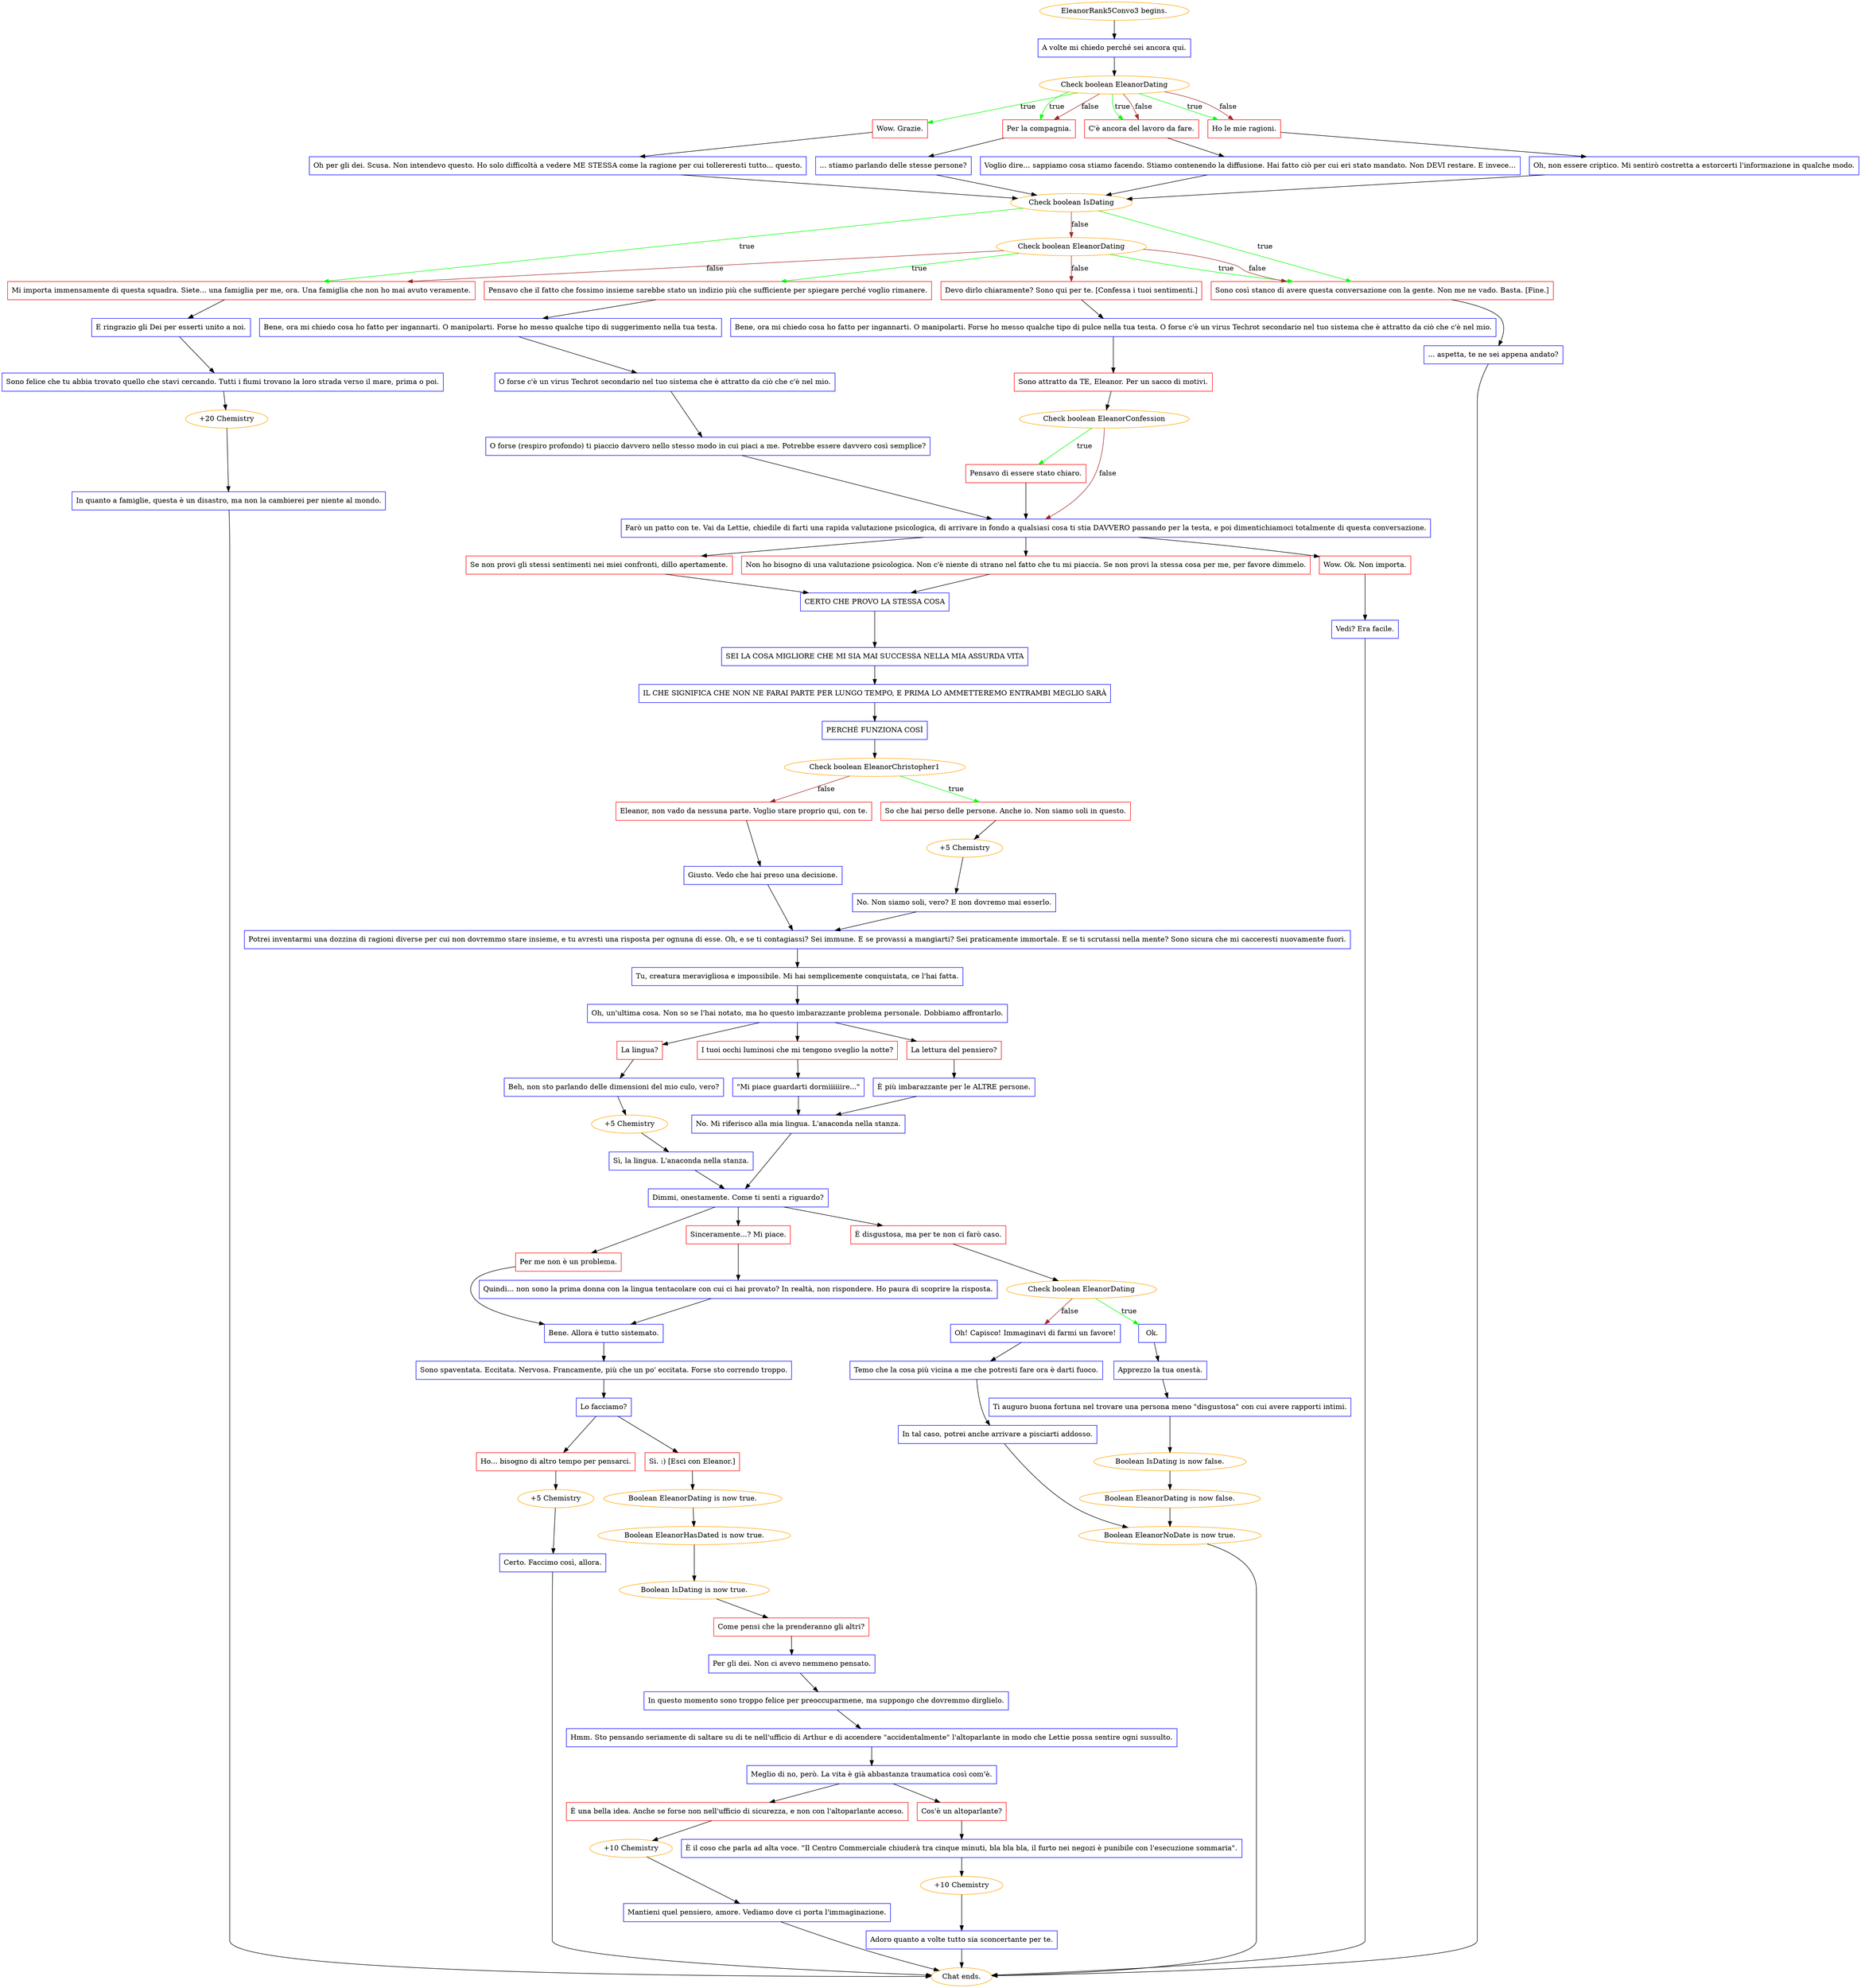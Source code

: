 digraph {
	"EleanorRank5Convo3 begins." [color=orange];
		"EleanorRank5Convo3 begins." -> j1385726497;
	j1385726497 [label="A volte mi chiedo perché sei ancora qui.",shape=box,color=blue];
		j1385726497 -> j1105820008;
	j1105820008 [label="Check boolean EleanorDating",color=orange];
		j1105820008 -> j3217967880 [label=true,color=green];
		j1105820008 -> j2527332778 [label=true,color=green];
		j1105820008 -> j4252606351 [label=true,color=green];
		j1105820008 -> j372785342 [label=true,color=green];
		j1105820008 -> j2527332778 [label=false,color=brown];
		j1105820008 -> j4252606351 [label=false,color=brown];
		j1105820008 -> j372785342 [label=false,color=brown];
	j3217967880 [label="Wow. Grazie.",shape=box,color=red];
		j3217967880 -> j1112385514;
	j2527332778 [label="Per la compagnia.",shape=box,color=red];
		j2527332778 -> j541988362;
	j4252606351 [label="C'è ancora del lavoro da fare.",shape=box,color=red];
		j4252606351 -> j3119332513;
	j372785342 [label="Ho le mie ragioni.",shape=box,color=red];
		j372785342 -> j1323341869;
	j1112385514 [label="Oh per gli dei. Scusa. Non intendevo questo. Ho solo difficoltà a vedere ME STESSA come la ragione per cui tollereresti tutto... questo.",shape=box,color=blue];
		j1112385514 -> j948818843;
	j541988362 [label="... stiamo parlando delle stesse persone?",shape=box,color=blue];
		j541988362 -> j948818843;
	j3119332513 [label="Voglio dire… sappiamo cosa stiamo facendo. Stiamo contenendo la diffusione. Hai fatto ciò per cui eri stato mandato. Non DEVI restare. E invece…",shape=box,color=blue];
		j3119332513 -> j948818843;
	j1323341869 [label="Oh, non essere criptico. Mi sentirò costretta a estorcerti l'informazione in qualche modo.",shape=box,color=blue];
		j1323341869 -> j948818843;
	j948818843 [label="Check boolean IsDating",color=orange];
		j948818843 -> j3225791957 [label=true,color=green];
		j948818843 -> j2339020409 [label=true,color=green];
		j948818843 -> j125273988 [label=false,color=brown];
	j3225791957 [label="Sono così stanco di avere questa conversazione con la gente. Non me ne vado. Basta. [Fine.]",shape=box,color=red];
		j3225791957 -> j1964622974;
	j2339020409 [label="Mi importa immensamente di questa squadra. Siete... una famiglia per me, ora. Una famiglia che non ho mai avuto veramente.",shape=box,color=red];
		j2339020409 -> j802228042;
	j125273988 [label="Check boolean EleanorDating",color=orange];
		j125273988 -> j2489705577 [label=true,color=green];
		j125273988 -> j3225791957 [label=true,color=green];
		j125273988 -> j775853442 [label=false,color=brown];
		j125273988 -> j2339020409 [label=false,color=brown];
		j125273988 -> j3225791957 [label=false,color=brown];
	j1964622974 [label="... aspetta, te ne sei appena andato?",shape=box,color=blue];
		j1964622974 -> "Chat ends.";
	j802228042 [label="E ringrazio gli Dei per esserti unito a noi.",shape=box,color=blue];
		j802228042 -> j38531739;
	j2489705577 [label="Pensavo che il fatto che fossimo insieme sarebbe stato un indizio più che sufficiente per spiegare perché voglio rimanere.",shape=box,color=red];
		j2489705577 -> j2482615852;
	j775853442 [label="Devo dirlo chiaramente? Sono qui per te. [Confessa i tuoi sentimenti.]",shape=box,color=red];
		j775853442 -> j246735333;
	"Chat ends." [color=orange];
	j38531739 [label="Sono felice che tu abbia trovato quello che stavi cercando. Tutti i fiumi trovano la loro strada verso il mare, prima o poi.",shape=box,color=blue];
		j38531739 -> j1288695702;
	j2482615852 [label="Bene, ora mi chiedo cosa ho fatto per ingannarti. O manipolarti. Forse ho messo qualche tipo di suggerimento nella tua testa.",shape=box,color=blue];
		j2482615852 -> j1276664392;
	j246735333 [label="Bene, ora mi chiedo cosa ho fatto per ingannarti. O manipolarti. Forse ho messo qualche tipo di pulce nella tua testa. O forse c'è un virus Techrot secondario nel tuo sistema che è attratto da ciò che c'è nel mio.",shape=box,color=blue];
		j246735333 -> j3997413224;
	j1288695702 [label="+20 Chemistry",color=orange];
		j1288695702 -> j2804787954;
	j1276664392 [label="O forse c'è un virus Techrot secondario nel tuo sistema che è attratto da ciò che c'è nel mio.",shape=box,color=blue];
		j1276664392 -> j187332115;
	j3997413224 [label="Sono attratto da TE, Eleanor. Per un sacco di motivi.",shape=box,color=red];
		j3997413224 -> j2084162130;
	j2804787954 [label="In quanto a famiglie, questa è un disastro, ma non la cambierei per niente al mondo.",shape=box,color=blue];
		j2804787954 -> "Chat ends.";
	j187332115 [label="O forse (respiro profondo) ti piaccio davvero nello stesso modo in cui piaci a me. Potrebbe essere davvero così semplice?",shape=box,color=blue];
		j187332115 -> j177445218;
	j2084162130 [label="Check boolean EleanorConfession",color=orange];
		j2084162130 -> j1115308412 [label=true,color=green];
		j2084162130 -> j177445218 [label=false,color=brown];
	j177445218 [label="Farò un patto con te. Vai da Lettie, chiedile di farti una rapida valutazione psicologica, di arrivare in fondo a qualsiasi cosa ti stia DAVVERO passando per la testa, e poi dimentichiamoci totalmente di questa conversazione.",shape=box,color=blue];
		j177445218 -> j3035786451;
		j177445218 -> j2694891175;
		j177445218 -> j1943620918;
	j1115308412 [label="Pensavo di essere stato chiaro.",shape=box,color=red];
		j1115308412 -> j177445218;
	j3035786451 [label="Non ho bisogno di una valutazione psicologica. Non c'è niente di strano nel fatto che tu mi piaccia. Se non provi la stessa cosa per me, per favore dimmelo.",shape=box,color=red];
		j3035786451 -> j3280953339;
	j2694891175 [label="Se non provi gli stessi sentimenti nei miei confronti, dillo apertamente.",shape=box,color=red];
		j2694891175 -> j3280953339;
	j1943620918 [label="Wow. Ok. Non importa.",shape=box,color=red];
		j1943620918 -> j3869718585;
	j3280953339 [label="CERTO CHE PROVO LA STESSA COSA",shape=box,color=blue];
		j3280953339 -> j4071981191;
	j3869718585 [label="Vedi? Era facile.",shape=box,color=blue];
		j3869718585 -> "Chat ends.";
	j4071981191 [label="SEI LA COSA MIGLIORE CHE MI SIA MAI SUCCESSA NELLA MIA ASSURDA VITA",shape=box,color=blue];
		j4071981191 -> j2968573235;
	j2968573235 [label="IL CHE SIGNIFICA CHE NON NE FARAI PARTE PER LUNGO TEMPO, E PRIMA LO AMMETTEREMO ENTRAMBI MEGLIO SARÀ",shape=box,color=blue];
		j2968573235 -> j3058785939;
	j3058785939 [label="PERCHÉ FUNZIONA COSÌ",shape=box,color=blue];
		j3058785939 -> j2953212660;
	j2953212660 [label="Check boolean EleanorChristopher1",color=orange];
		j2953212660 -> j2679192265 [label=true,color=green];
		j2953212660 -> j2725318964 [label=false,color=brown];
	j2679192265 [label="So che hai perso delle persone. Anche io. Non siamo soli in questo.",shape=box,color=red];
		j2679192265 -> j1251600382;
	j2725318964 [label="Eleanor, non vado da nessuna parte. Voglio stare proprio qui, con te.",shape=box,color=red];
		j2725318964 -> j4112033770;
	j1251600382 [label="+5 Chemistry",color=orange];
		j1251600382 -> j2905552581;
	j4112033770 [label="Giusto. Vedo che hai preso una decisione.",shape=box,color=blue];
		j4112033770 -> j3144683772;
	j2905552581 [label="No. Non siamo soli, vero? E non dovremo mai esserlo.",shape=box,color=blue];
		j2905552581 -> j3144683772;
	j3144683772 [label="Potrei inventarmi una dozzina di ragioni diverse per cui non dovremmo stare insieme, e tu avresti una risposta per ognuna di esse. Oh, e se ti contagiassi? Sei immune. E se provassi a mangiarti? Sei praticamente immortale. E se ti scrutassi nella mente? Sono sicura che mi cacceresti nuovamente fuori.",shape=box,color=blue];
		j3144683772 -> j1111802877;
	j1111802877 [label="Tu, creatura meravigliosa e impossibile. Mi hai semplicemente conquistata, ce l'hai fatta.",shape=box,color=blue];
		j1111802877 -> j160066123;
	j160066123 [label="Oh, un'ultima cosa. Non so se l'hai notato, ma ho questo imbarazzante problema personale. Dobbiamo affrontarlo.",shape=box,color=blue];
		j160066123 -> j3202082414;
		j160066123 -> j3538549980;
		j160066123 -> j3806910595;
	j3202082414 [label="I tuoi occhi luminosi che mi tengono sveglio la notte?",shape=box,color=red];
		j3202082414 -> j1642942212;
	j3538549980 [label="La lettura del pensiero?",shape=box,color=red];
		j3538549980 -> j1178180840;
	j3806910595 [label="La lingua?",shape=box,color=red];
		j3806910595 -> j2597069002;
	j1642942212 [label="\"Mi piace guardarti dormiiiiiire...\"",shape=box,color=blue];
		j1642942212 -> j3858369363;
	j1178180840 [label="È più imbarazzante per le ALTRE persone.",shape=box,color=blue];
		j1178180840 -> j3858369363;
	j2597069002 [label="Beh, non sto parlando delle dimensioni del mio culo, vero?",shape=box,color=blue];
		j2597069002 -> j446748284;
	j3858369363 [label="No. Mi riferisco alla mia lingua. L'anaconda nella stanza.",shape=box,color=blue];
		j3858369363 -> j1957636916;
	j446748284 [label="+5 Chemistry",color=orange];
		j446748284 -> j3758365029;
	j1957636916 [label="Dimmi, onestamente. Come ti senti a riguardo?",shape=box,color=blue];
		j1957636916 -> j4219300184;
		j1957636916 -> j2843315041;
		j1957636916 -> j1955067020;
	j3758365029 [label="Sì, la lingua. L'anaconda nella stanza.",shape=box,color=blue];
		j3758365029 -> j1957636916;
	j4219300184 [label="È disgustosa, ma per te non ci farò caso.",shape=box,color=red];
		j4219300184 -> j737588234;
	j2843315041 [label="Per me non è un problema.",shape=box,color=red];
		j2843315041 -> j218833457;
	j1955067020 [label="Sinceramente...? Mi piace.",shape=box,color=red];
		j1955067020 -> j3492801258;
	j737588234 [label="Check boolean EleanorDating",color=orange];
		j737588234 -> j13095087 [label=true,color=green];
		j737588234 -> j1034146793 [label=false,color=brown];
	j218833457 [label="Bene. Allora è tutto sistemato.",shape=box,color=blue];
		j218833457 -> j1852430369;
	j3492801258 [label="Quindi... non sono la prima donna con la lingua tentacolare con cui ci hai provato? In realtà, non rispondere. Ho paura di scoprire la risposta.",shape=box,color=blue];
		j3492801258 -> j218833457;
	j13095087 [label="Ok.",shape=box,color=blue];
		j13095087 -> j1168450167;
	j1034146793 [label="Oh! Capisco! Immaginavi di farmi un favore!",shape=box,color=blue];
		j1034146793 -> j3688955562;
	j1852430369 [label="Sono spaventata. Eccitata. Nervosa. Francamente, più che un po' eccitata. Forse sto correndo troppo.",shape=box,color=blue];
		j1852430369 -> j3136486790;
	j1168450167 [label="Apprezzo la tua onestà.",shape=box,color=blue];
		j1168450167 -> j1253306879;
	j3688955562 [label="Temo che la cosa più vicina a me che potresti fare ora è darti fuoco.",shape=box,color=blue];
		j3688955562 -> j2943932467;
	j3136486790 [label="Lo facciamo?",shape=box,color=blue];
		j3136486790 -> j1211543940;
		j3136486790 -> j153913258;
	j1253306879 [label="Ti auguro buona fortuna nel trovare una persona meno \"disgustosa\" con cui avere rapporti intimi.",shape=box,color=blue];
		j1253306879 -> j3127028283;
	j2943932467 [label="In tal caso, potrei anche arrivare a pisciarti addosso.",shape=box,color=blue];
		j2943932467 -> j2728200779;
	j1211543940 [label="Sì. :) [Esci con Eleanor.]",shape=box,color=red];
		j1211543940 -> j3517985090;
	j153913258 [label="Ho... bisogno di altro tempo per pensarci.",shape=box,color=red];
		j153913258 -> j3340510461;
	j3127028283 [label="Boolean IsDating is now false.",color=orange];
		j3127028283 -> j3856107511;
	j2728200779 [label="Boolean EleanorNoDate is now true.",color=orange];
		j2728200779 -> "Chat ends.";
	j3517985090 [label="Boolean EleanorDating is now true.",color=orange];
		j3517985090 -> j2415856973;
	j3340510461 [label="+5 Chemistry",color=orange];
		j3340510461 -> j2756422113;
	j3856107511 [label="Boolean EleanorDating is now false.",color=orange];
		j3856107511 -> j2728200779;
	j2415856973 [label="Boolean EleanorHasDated is now true.",color=orange];
		j2415856973 -> j2875543806;
	j2756422113 [label="Certo. Faccimo così, allora.",shape=box,color=blue];
		j2756422113 -> "Chat ends.";
	j2875543806 [label="Boolean IsDating is now true.",color=orange];
		j2875543806 -> j2645286498;
	j2645286498 [label="Come pensi che la prenderanno gli altri?",shape=box,color=red];
		j2645286498 -> j3653639581;
	j3653639581 [label="Per gli dei. Non ci avevo nemmeno pensato.",shape=box,color=blue];
		j3653639581 -> j2399948079;
	j2399948079 [label="In questo momento sono troppo felice per preoccuparmene, ma suppongo che dovremmo dirglielo.",shape=box,color=blue];
		j2399948079 -> j230515123;
	j230515123 [label="Hmm. Sto pensando seriamente di saltare su di te nell'ufficio di Arthur e di accendere \"accidentalmente\" l'altoparlante in modo che Lettie possa sentire ogni sussulto.",shape=box,color=blue];
		j230515123 -> j3249188758;
	j3249188758 [label="Meglio di no, però. La vita è già abbastanza traumatica così com'è.",shape=box,color=blue];
		j3249188758 -> j3332569943;
		j3249188758 -> j3491207285;
	j3332569943 [label="È una bella idea. Anche se forse non nell'ufficio di sicurezza, e non con l'altoparlante acceso.",shape=box,color=red];
		j3332569943 -> j357985948;
	j3491207285 [label="Cos'è un altoparlante?",shape=box,color=red];
		j3491207285 -> j2408321438;
	j357985948 [label="+10 Chemistry",color=orange];
		j357985948 -> j1577943344;
	j2408321438 [label="È il coso che parla ad alta voce. \"Il Centro Commerciale chiuderà tra cinque minuti, bla bla bla, il furto nei negozi è punibile con l'esecuzione sommaria\".",shape=box,color=blue];
		j2408321438 -> j3729216801;
	j1577943344 [label="Mantieni quel pensiero, amore. Vediamo dove ci porta l'immaginazione.",shape=box,color=blue];
		j1577943344 -> "Chat ends.";
	j3729216801 [label="+10 Chemistry",color=orange];
		j3729216801 -> j1311322469;
	j1311322469 [label="Adoro quanto a volte tutto sia sconcertante per te.",shape=box,color=blue];
		j1311322469 -> "Chat ends.";
}